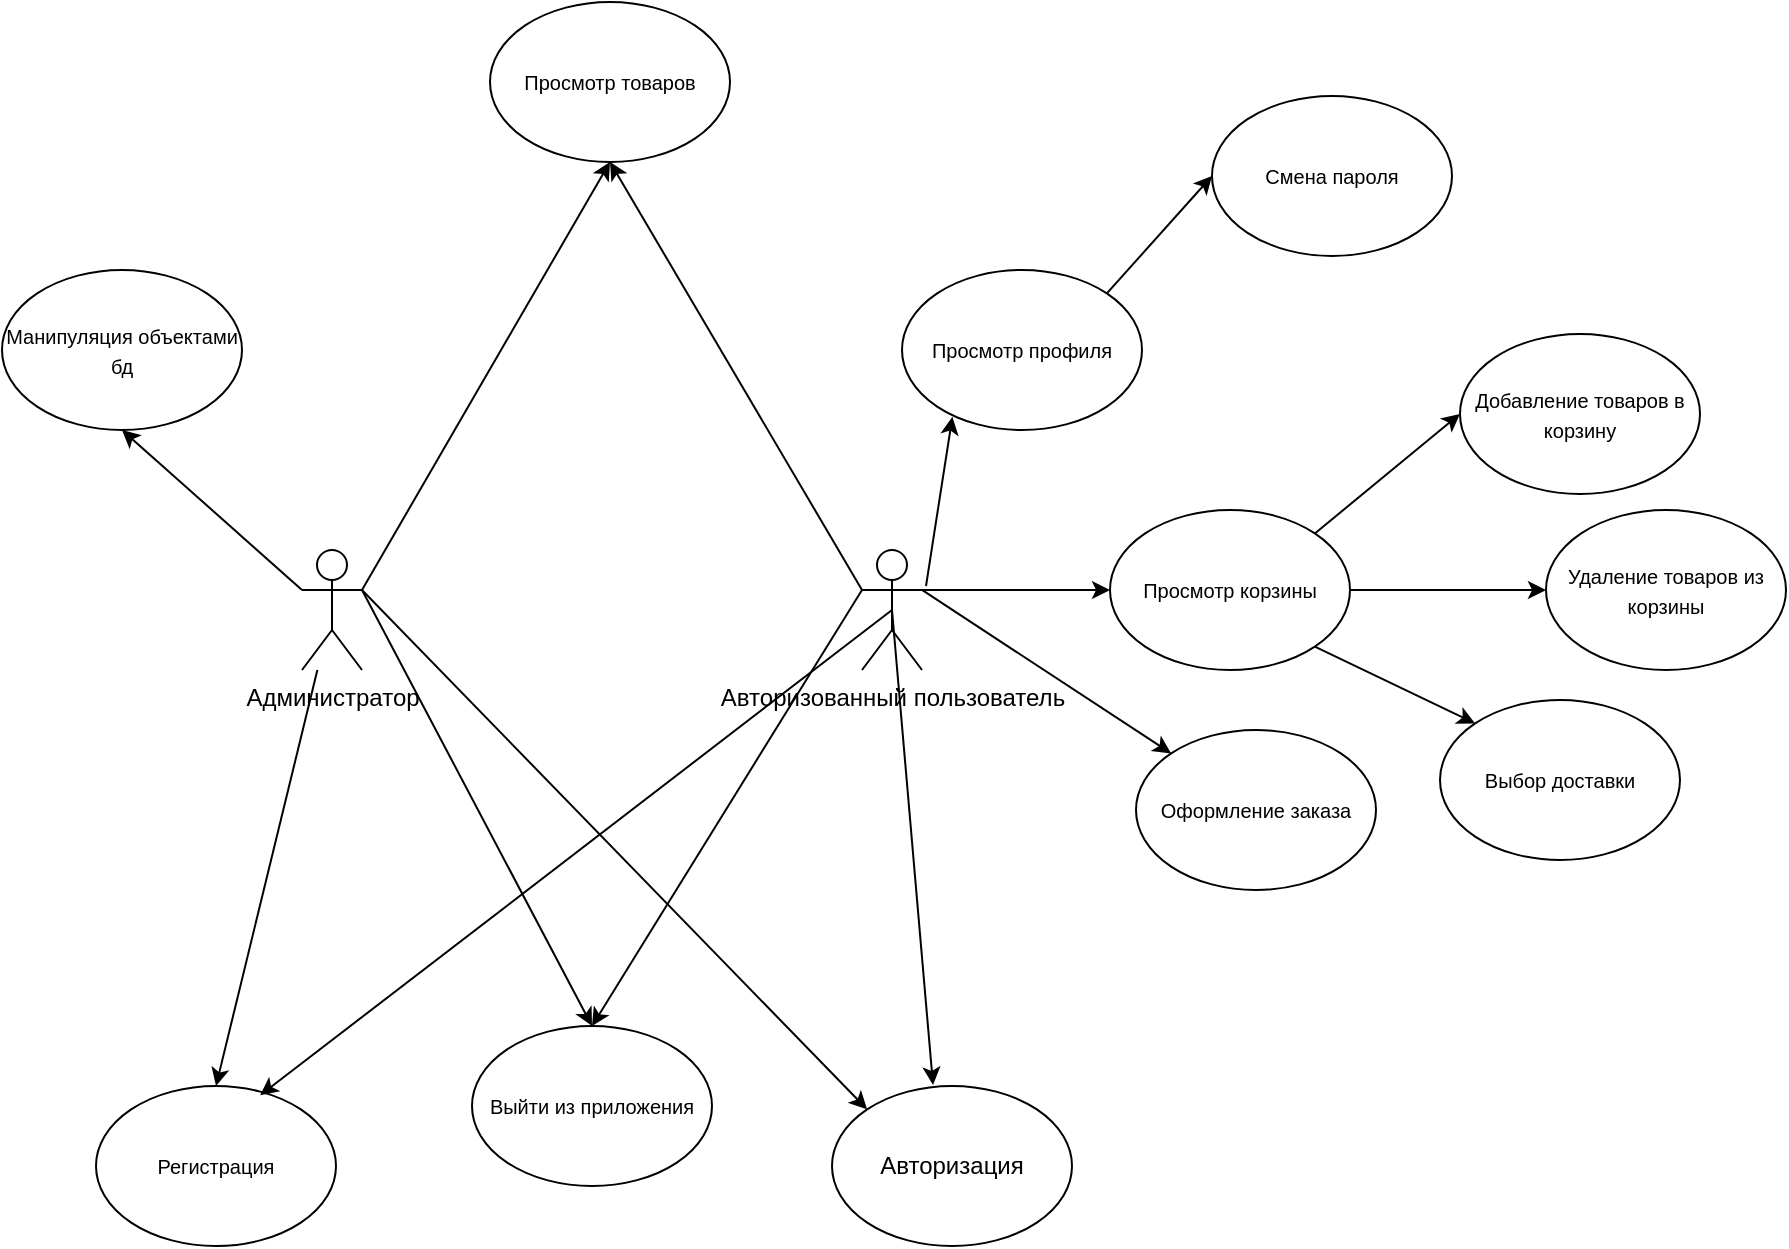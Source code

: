 <mxfile version="22.1.11" type="device">
  <diagram name="Страница — 1" id="FcqaN_NnATv4-uFxsooN">
    <mxGraphModel dx="2345" dy="1853" grid="0" gridSize="10" guides="1" tooltips="1" connect="1" arrows="1" fold="1" page="1" pageScale="1" pageWidth="827" pageHeight="1169" math="0" shadow="0">
      <root>
        <mxCell id="0" />
        <mxCell id="1" parent="0" />
        <mxCell id="jwCLRGJzKMUdnOh82-B3-4" value="&lt;font style=&quot;font-size: 10px;&quot;&gt;Выйти из приложения&lt;/font&gt;" style="ellipse;whiteSpace=wrap;html=1;" parent="1" vertex="1">
          <mxGeometry x="145" y="168" width="120" height="80" as="geometry" />
        </mxCell>
        <mxCell id="jwCLRGJzKMUdnOh82-B3-9" value="Администратор" style="shape=umlActor;verticalLabelPosition=bottom;verticalAlign=top;html=1;outlineConnect=0;" parent="1" vertex="1">
          <mxGeometry x="60" y="-70" width="30" height="60" as="geometry" />
        </mxCell>
        <mxCell id="jwCLRGJzKMUdnOh82-B3-10" value="Авторизованный пользователь" style="shape=umlActor;verticalLabelPosition=bottom;verticalAlign=top;html=1;outlineConnect=0;" parent="1" vertex="1">
          <mxGeometry x="340" y="-70" width="30" height="60" as="geometry" />
        </mxCell>
        <mxCell id="jwCLRGJzKMUdnOh82-B3-11" value="" style="endArrow=classic;html=1;rounded=0;exitX=1;exitY=0.333;exitDx=0;exitDy=0;exitPerimeter=0;entryX=0.5;entryY=0;entryDx=0;entryDy=0;" parent="1" source="jwCLRGJzKMUdnOh82-B3-9" target="jwCLRGJzKMUdnOh82-B3-4" edge="1">
          <mxGeometry width="50" height="50" relative="1" as="geometry">
            <mxPoint x="200" y="-20" as="sourcePoint" />
            <mxPoint x="250" y="-70" as="targetPoint" />
          </mxGeometry>
        </mxCell>
        <mxCell id="jwCLRGJzKMUdnOh82-B3-12" value="&lt;font style=&quot;font-size: 10px;&quot;&gt;Просмотр товаров&lt;/font&gt;" style="ellipse;whiteSpace=wrap;html=1;" parent="1" vertex="1">
          <mxGeometry x="154" y="-344" width="120" height="80" as="geometry" />
        </mxCell>
        <mxCell id="jwCLRGJzKMUdnOh82-B3-13" value="&lt;font style=&quot;font-size: 10px;&quot;&gt;Манипуляция объектами бд&lt;/font&gt;" style="ellipse;whiteSpace=wrap;html=1;" parent="1" vertex="1">
          <mxGeometry x="-90" y="-210" width="120" height="80" as="geometry" />
        </mxCell>
        <mxCell id="jwCLRGJzKMUdnOh82-B3-15" value="" style="endArrow=classic;html=1;rounded=0;entryX=0.5;entryY=1;entryDx=0;entryDy=0;" parent="1" target="jwCLRGJzKMUdnOh82-B3-12" edge="1">
          <mxGeometry width="50" height="50" relative="1" as="geometry">
            <mxPoint x="90" y="-50" as="sourcePoint" />
            <mxPoint x="210" y="-60" as="targetPoint" />
          </mxGeometry>
        </mxCell>
        <mxCell id="jwCLRGJzKMUdnOh82-B3-16" value="" style="endArrow=classic;html=1;rounded=0;exitX=0;exitY=0.333;exitDx=0;exitDy=0;exitPerimeter=0;entryX=0.5;entryY=1;entryDx=0;entryDy=0;" parent="1" source="jwCLRGJzKMUdnOh82-B3-9" target="jwCLRGJzKMUdnOh82-B3-13" edge="1">
          <mxGeometry width="50" height="50" relative="1" as="geometry">
            <mxPoint x="-50" y="50" as="sourcePoint" />
            <mxPoint as="targetPoint" />
          </mxGeometry>
        </mxCell>
        <mxCell id="jwCLRGJzKMUdnOh82-B3-17" value="&lt;font style=&quot;font-size: 10px;&quot;&gt;Смена пароля&lt;/font&gt;" style="ellipse;whiteSpace=wrap;html=1;" parent="1" vertex="1">
          <mxGeometry x="515" y="-297" width="120" height="80" as="geometry" />
        </mxCell>
        <mxCell id="jwCLRGJzKMUdnOh82-B3-19" value="" style="endArrow=classic;html=1;rounded=0;exitX=0;exitY=0.333;exitDx=0;exitDy=0;exitPerimeter=0;entryX=0.5;entryY=0;entryDx=0;entryDy=0;" parent="1" source="jwCLRGJzKMUdnOh82-B3-10" target="jwCLRGJzKMUdnOh82-B3-4" edge="1">
          <mxGeometry width="50" height="50" relative="1" as="geometry">
            <mxPoint x="160" y="-40" as="sourcePoint" />
            <mxPoint x="210" y="-90" as="targetPoint" />
          </mxGeometry>
        </mxCell>
        <mxCell id="jwCLRGJzKMUdnOh82-B3-20" value="" style="endArrow=classic;html=1;rounded=0;exitX=0;exitY=0.333;exitDx=0;exitDy=0;exitPerimeter=0;entryX=0.5;entryY=1;entryDx=0;entryDy=0;" parent="1" source="jwCLRGJzKMUdnOh82-B3-10" target="jwCLRGJzKMUdnOh82-B3-12" edge="1">
          <mxGeometry width="50" height="50" relative="1" as="geometry">
            <mxPoint x="200" y="-60" as="sourcePoint" />
            <mxPoint x="250" y="-110" as="targetPoint" />
          </mxGeometry>
        </mxCell>
        <mxCell id="jwCLRGJzKMUdnOh82-B3-22" value="&lt;font style=&quot;font-size: 10px;&quot;&gt;Просмотр корзины&lt;/font&gt;" style="ellipse;whiteSpace=wrap;html=1;" parent="1" vertex="1">
          <mxGeometry x="464" y="-90" width="120" height="80" as="geometry" />
        </mxCell>
        <mxCell id="jwCLRGJzKMUdnOh82-B3-30" value="&lt;font style=&quot;font-size: 10px;&quot;&gt;Добавление товаров в корзину&lt;/font&gt;" style="ellipse;whiteSpace=wrap;html=1;" parent="1" vertex="1">
          <mxGeometry x="639" y="-178" width="120" height="80" as="geometry" />
        </mxCell>
        <mxCell id="jwCLRGJzKMUdnOh82-B3-31" value="&lt;font style=&quot;font-size: 10px;&quot;&gt;Удаление товаров из корзины&lt;/font&gt;" style="ellipse;whiteSpace=wrap;html=1;" parent="1" vertex="1">
          <mxGeometry x="682" y="-90" width="120" height="80" as="geometry" />
        </mxCell>
        <mxCell id="jwCLRGJzKMUdnOh82-B3-32" value="&lt;font style=&quot;font-size: 10px;&quot;&gt;Выбор доставки&lt;/font&gt;" style="ellipse;whiteSpace=wrap;html=1;" parent="1" vertex="1">
          <mxGeometry x="629" y="5" width="120" height="80" as="geometry" />
        </mxCell>
        <mxCell id="jwCLRGJzKMUdnOh82-B3-39" value="" style="endArrow=classic;html=1;rounded=0;exitX=1;exitY=0.5;exitDx=0;exitDy=0;entryX=0;entryY=0.5;entryDx=0;entryDy=0;" parent="1" source="jwCLRGJzKMUdnOh82-B3-22" target="jwCLRGJzKMUdnOh82-B3-31" edge="1">
          <mxGeometry relative="1" as="geometry">
            <mxPoint x="680" y="-60.37" as="sourcePoint" />
            <mxPoint x="780" y="-60.37" as="targetPoint" />
          </mxGeometry>
        </mxCell>
        <mxCell id="jwCLRGJzKMUdnOh82-B3-41" value="" style="endArrow=classic;html=1;rounded=0;exitX=1;exitY=1;exitDx=0;exitDy=0;entryX=0;entryY=0;entryDx=0;entryDy=0;" parent="1" source="jwCLRGJzKMUdnOh82-B3-22" target="jwCLRGJzKMUdnOh82-B3-32" edge="1">
          <mxGeometry relative="1" as="geometry">
            <mxPoint x="662.426" y="-31.716" as="sourcePoint" />
            <mxPoint x="700" y="59.63" as="targetPoint" />
          </mxGeometry>
        </mxCell>
        <mxCell id="vjD7b1Y-PDaWvfG9B_9B-2" value="" style="endArrow=classic;html=1;rounded=0;exitX=1;exitY=0.333;exitDx=0;exitDy=0;exitPerimeter=0;entryX=0;entryY=0.5;entryDx=0;entryDy=0;" parent="1" source="jwCLRGJzKMUdnOh82-B3-10" target="jwCLRGJzKMUdnOh82-B3-22" edge="1">
          <mxGeometry width="50" height="50" relative="1" as="geometry">
            <mxPoint x="458" y="-35" as="sourcePoint" />
            <mxPoint x="508" y="-85" as="targetPoint" />
          </mxGeometry>
        </mxCell>
        <mxCell id="vjD7b1Y-PDaWvfG9B_9B-3" value="" style="endArrow=classic;html=1;rounded=0;entryX=0;entryY=0.5;entryDx=0;entryDy=0;exitX=1;exitY=0;exitDx=0;exitDy=0;" parent="1" source="jwCLRGJzKMUdnOh82-B3-22" target="jwCLRGJzKMUdnOh82-B3-30" edge="1">
          <mxGeometry width="50" height="50" relative="1" as="geometry">
            <mxPoint x="624" y="-91" as="sourcePoint" />
            <mxPoint x="674" y="-141" as="targetPoint" />
          </mxGeometry>
        </mxCell>
        <mxCell id="vjD7b1Y-PDaWvfG9B_9B-4" value="&lt;font style=&quot;font-size: 10px;&quot;&gt;Просмотр профиля&lt;/font&gt;" style="ellipse;whiteSpace=wrap;html=1;" parent="1" vertex="1">
          <mxGeometry x="360" y="-210" width="120" height="80" as="geometry" />
        </mxCell>
        <mxCell id="vjD7b1Y-PDaWvfG9B_9B-5" value="" style="endArrow=classic;html=1;rounded=0;entryX=0.21;entryY=0.917;entryDx=0;entryDy=0;entryPerimeter=0;" parent="1" target="vjD7b1Y-PDaWvfG9B_9B-4" edge="1">
          <mxGeometry width="50" height="50" relative="1" as="geometry">
            <mxPoint x="372" y="-52" as="sourcePoint" />
            <mxPoint x="364" y="-131" as="targetPoint" />
          </mxGeometry>
        </mxCell>
        <mxCell id="vjD7b1Y-PDaWvfG9B_9B-6" value="" style="endArrow=classic;html=1;rounded=0;entryX=0;entryY=0.5;entryDx=0;entryDy=0;exitX=1;exitY=0;exitDx=0;exitDy=0;" parent="1" source="vjD7b1Y-PDaWvfG9B_9B-4" target="jwCLRGJzKMUdnOh82-B3-17" edge="1">
          <mxGeometry width="50" height="50" relative="1" as="geometry">
            <mxPoint x="372" y="-217" as="sourcePoint" />
            <mxPoint x="422" y="-267" as="targetPoint" />
          </mxGeometry>
        </mxCell>
        <mxCell id="vjD7b1Y-PDaWvfG9B_9B-7" value="&lt;font style=&quot;font-size: 10px;&quot;&gt;Оформление заказа&lt;/font&gt;" style="ellipse;whiteSpace=wrap;html=1;" parent="1" vertex="1">
          <mxGeometry x="477" y="20" width="120" height="80" as="geometry" />
        </mxCell>
        <mxCell id="vjD7b1Y-PDaWvfG9B_9B-8" value="" style="endArrow=classic;html=1;rounded=0;exitX=1;exitY=0.333;exitDx=0;exitDy=0;exitPerimeter=0;entryX=0;entryY=0;entryDx=0;entryDy=0;" parent="1" source="jwCLRGJzKMUdnOh82-B3-10" target="vjD7b1Y-PDaWvfG9B_9B-7" edge="1">
          <mxGeometry width="50" height="50" relative="1" as="geometry">
            <mxPoint x="416" y="120" as="sourcePoint" />
            <mxPoint x="466" y="70" as="targetPoint" />
          </mxGeometry>
        </mxCell>
        <mxCell id="uKLCOhGHL4nUg3bJLCXZ-1" value="Авторизация" style="ellipse;whiteSpace=wrap;html=1;" vertex="1" parent="1">
          <mxGeometry x="325" y="198" width="120" height="80" as="geometry" />
        </mxCell>
        <mxCell id="uKLCOhGHL4nUg3bJLCXZ-2" value="&lt;span style=&quot;font-size: 10px;&quot;&gt;Регистрация&lt;/span&gt;" style="ellipse;whiteSpace=wrap;html=1;" vertex="1" parent="1">
          <mxGeometry x="-43" y="198" width="120" height="80" as="geometry" />
        </mxCell>
        <mxCell id="uKLCOhGHL4nUg3bJLCXZ-4" value="" style="endArrow=classic;html=1;rounded=0;entryX=0.5;entryY=0;entryDx=0;entryDy=0;" edge="1" parent="1" source="jwCLRGJzKMUdnOh82-B3-9" target="uKLCOhGHL4nUg3bJLCXZ-2">
          <mxGeometry width="50" height="50" relative="1" as="geometry">
            <mxPoint x="100" y="-40" as="sourcePoint" />
            <mxPoint x="215" y="178" as="targetPoint" />
          </mxGeometry>
        </mxCell>
        <mxCell id="uKLCOhGHL4nUg3bJLCXZ-5" value="" style="endArrow=classic;html=1;rounded=0;entryX=0;entryY=0;entryDx=0;entryDy=0;exitX=1;exitY=0.333;exitDx=0;exitDy=0;exitPerimeter=0;" edge="1" parent="1" source="jwCLRGJzKMUdnOh82-B3-9" target="uKLCOhGHL4nUg3bJLCXZ-1">
          <mxGeometry width="50" height="50" relative="1" as="geometry">
            <mxPoint x="86" as="sourcePoint" />
            <mxPoint x="89" y="102" as="targetPoint" />
          </mxGeometry>
        </mxCell>
        <mxCell id="uKLCOhGHL4nUg3bJLCXZ-6" value="" style="endArrow=classic;html=1;rounded=0;entryX=0.684;entryY=0.058;entryDx=0;entryDy=0;exitX=0.5;exitY=0.5;exitDx=0;exitDy=0;exitPerimeter=0;entryPerimeter=0;" edge="1" parent="1" source="jwCLRGJzKMUdnOh82-B3-10" target="uKLCOhGHL4nUg3bJLCXZ-2">
          <mxGeometry width="50" height="50" relative="1" as="geometry">
            <mxPoint x="100" y="-40" as="sourcePoint" />
            <mxPoint x="313" y="122" as="targetPoint" />
          </mxGeometry>
        </mxCell>
        <mxCell id="uKLCOhGHL4nUg3bJLCXZ-7" value="" style="endArrow=classic;html=1;rounded=0;entryX=0.421;entryY=-0.007;entryDx=0;entryDy=0;exitX=0.5;exitY=0.5;exitDx=0;exitDy=0;exitPerimeter=0;entryPerimeter=0;" edge="1" parent="1" source="jwCLRGJzKMUdnOh82-B3-10" target="uKLCOhGHL4nUg3bJLCXZ-1">
          <mxGeometry width="50" height="50" relative="1" as="geometry">
            <mxPoint x="365" y="-30" as="sourcePoint" />
            <mxPoint x="111" y="107" as="targetPoint" />
          </mxGeometry>
        </mxCell>
      </root>
    </mxGraphModel>
  </diagram>
</mxfile>
